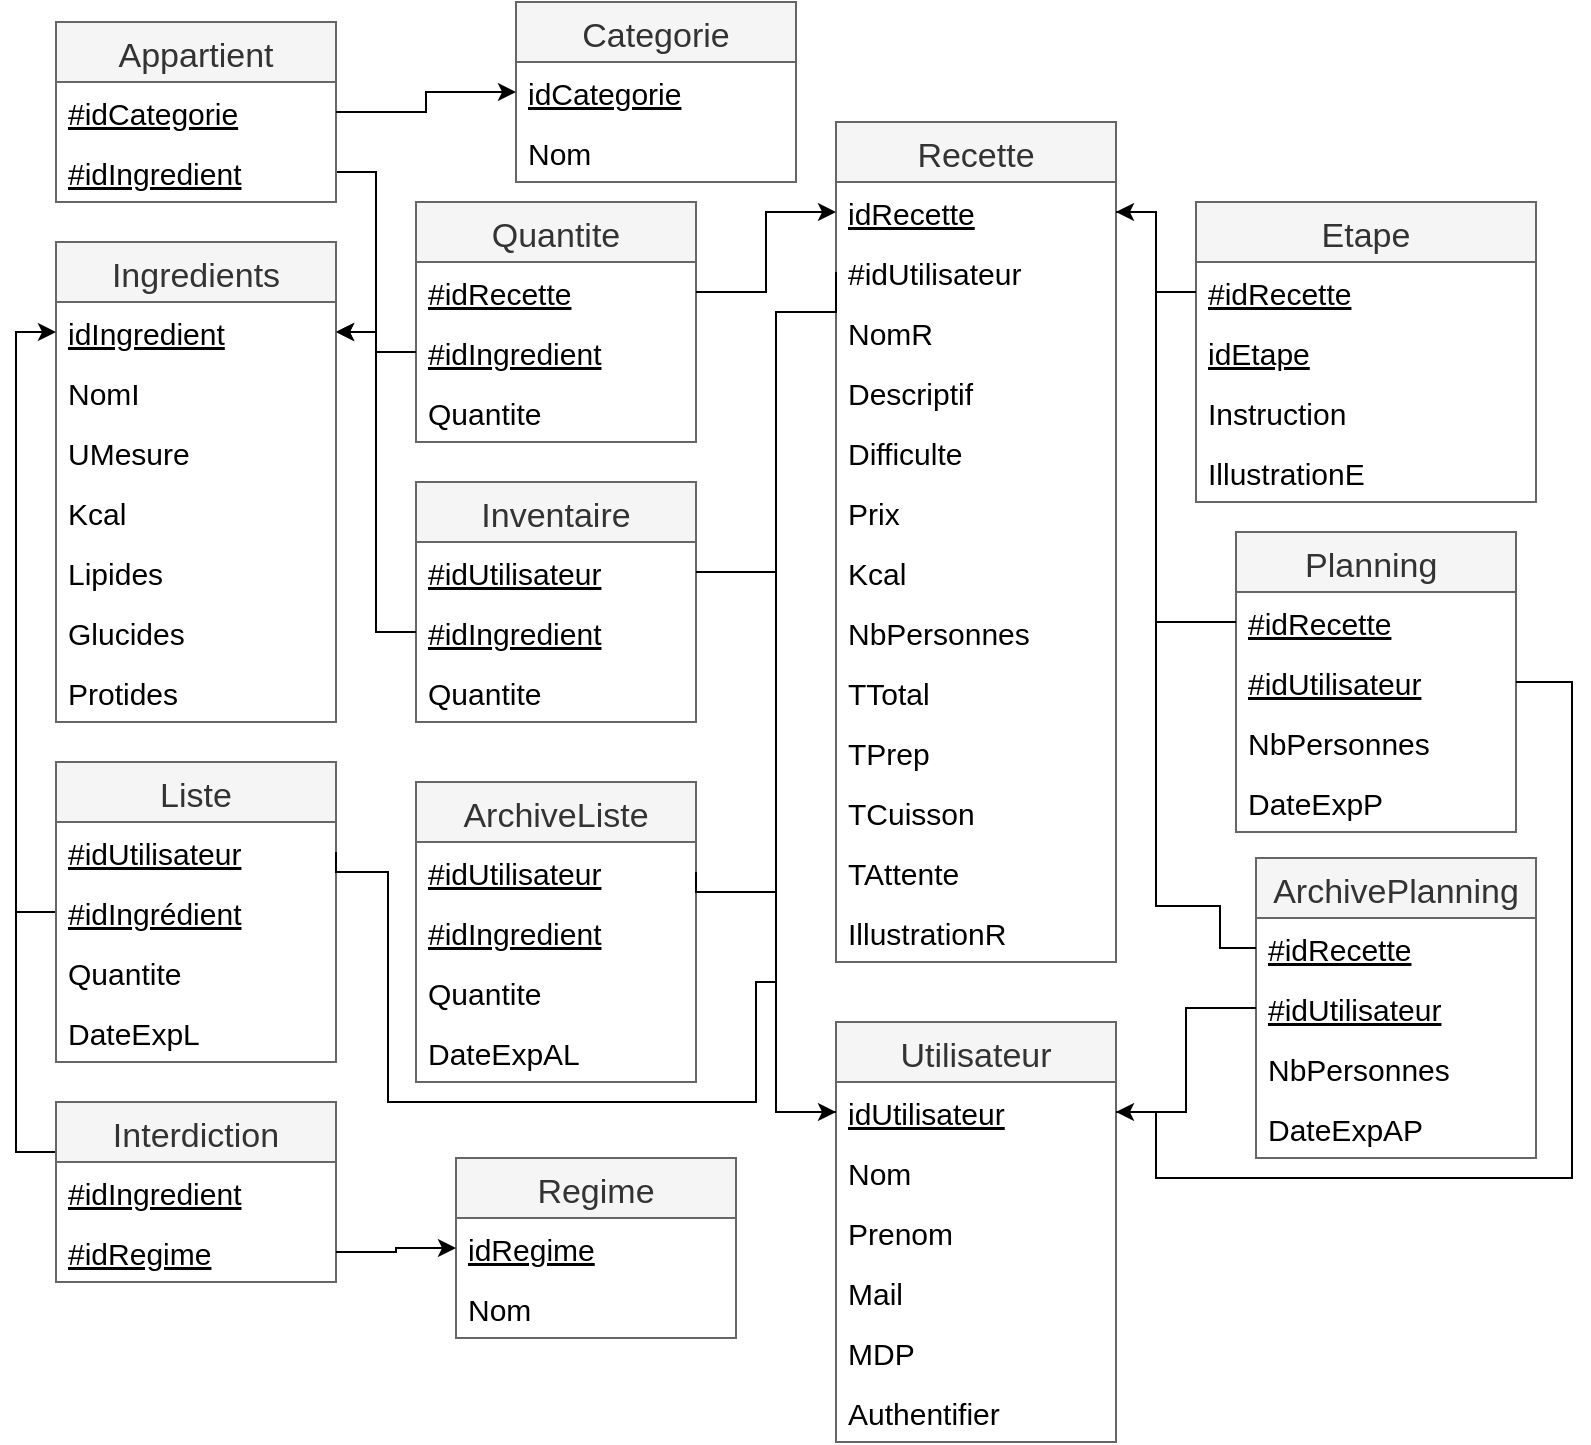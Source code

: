 <mxfile version="15.8.8" type="device"><diagram id="E-hU6hzpSoUjEHHNm-9T" name="Page-1"><mxGraphModel dx="818" dy="759" grid="1" gridSize="10" guides="1" tooltips="1" connect="1" arrows="1" fold="1" page="1" pageScale="1" pageWidth="827" pageHeight="1169" math="0" shadow="0"><root><mxCell id="0"/><mxCell id="1" parent="0"/><mxCell id="R9ROiNxhGMMWgIRr9aR7-1" value="Recette" style="swimlane;fontStyle=0;childLayout=stackLayout;horizontal=1;startSize=30;horizontalStack=0;resizeParent=1;resizeParentMax=0;resizeLast=0;collapsible=1;marginBottom=0;fontSize=17;fillColor=#f5f5f5;strokeColor=#666666;fontColor=#333333;verticalAlign=middle;" parent="1" vertex="1"><mxGeometry x="1270" y="320" width="140" height="420" as="geometry"/></mxCell><mxCell id="R9ROiNxhGMMWgIRr9aR7-2" value="idRecette" style="text;strokeColor=none;fillColor=none;align=left;verticalAlign=middle;spacingLeft=4;spacingRight=4;overflow=hidden;points=[[0,0.5],[1,0.5]];portConstraint=eastwest;rotatable=0;fontSize=15;fontStyle=4" parent="R9ROiNxhGMMWgIRr9aR7-1" vertex="1"><mxGeometry y="30" width="140" height="30" as="geometry"/></mxCell><mxCell id="R9ROiNxhGMMWgIRr9aR7-3" value="#idUtilisateur" style="text;strokeColor=none;fillColor=none;align=left;verticalAlign=middle;spacingLeft=4;spacingRight=4;overflow=hidden;points=[[0,0.5],[1,0.5]];portConstraint=eastwest;rotatable=0;fontSize=15;fontStyle=0" parent="R9ROiNxhGMMWgIRr9aR7-1" vertex="1"><mxGeometry y="60" width="140" height="30" as="geometry"/></mxCell><mxCell id="qrRDtzxwxjEOTAIjr0tG-18" value="NomR" style="text;strokeColor=none;fillColor=none;align=left;verticalAlign=middle;spacingLeft=4;spacingRight=4;overflow=hidden;points=[[0,0.5],[1,0.5]];portConstraint=eastwest;rotatable=0;fontSize=15;" parent="R9ROiNxhGMMWgIRr9aR7-1" vertex="1"><mxGeometry y="90" width="140" height="30" as="geometry"/></mxCell><mxCell id="R9ROiNxhGMMWgIRr9aR7-4" value="Descriptif" style="text;strokeColor=none;fillColor=none;align=left;verticalAlign=middle;spacingLeft=4;spacingRight=4;overflow=hidden;points=[[0,0.5],[1,0.5]];portConstraint=eastwest;rotatable=0;fontSize=15;" parent="R9ROiNxhGMMWgIRr9aR7-1" vertex="1"><mxGeometry y="120" width="140" height="30" as="geometry"/></mxCell><mxCell id="R9ROiNxhGMMWgIRr9aR7-5" value="Difficulte" style="text;strokeColor=none;fillColor=none;align=left;verticalAlign=middle;spacingLeft=4;spacingRight=4;overflow=hidden;points=[[0,0.5],[1,0.5]];portConstraint=eastwest;rotatable=0;fontSize=15;" parent="R9ROiNxhGMMWgIRr9aR7-1" vertex="1"><mxGeometry y="150" width="140" height="30" as="geometry"/></mxCell><mxCell id="qrRDtzxwxjEOTAIjr0tG-1" value="Prix" style="text;strokeColor=none;fillColor=none;align=left;verticalAlign=middle;spacingLeft=4;spacingRight=4;overflow=hidden;points=[[0,0.5],[1,0.5]];portConstraint=eastwest;rotatable=0;fontSize=15;" parent="R9ROiNxhGMMWgIRr9aR7-1" vertex="1"><mxGeometry y="180" width="140" height="30" as="geometry"/></mxCell><mxCell id="DrwHj-X82_qMJJGmL0jB-1" value="Kcal" style="text;strokeColor=none;fillColor=none;align=left;verticalAlign=middle;spacingLeft=4;spacingRight=4;overflow=hidden;points=[[0,0.5],[1,0.5]];portConstraint=eastwest;rotatable=0;fontSize=15;" parent="R9ROiNxhGMMWgIRr9aR7-1" vertex="1"><mxGeometry y="210" width="140" height="30" as="geometry"/></mxCell><mxCell id="R9ROiNxhGMMWgIRr9aR7-6" value="NbPersonnes" style="text;strokeColor=none;fillColor=none;align=left;verticalAlign=middle;spacingLeft=4;spacingRight=4;overflow=hidden;points=[[0,0.5],[1,0.5]];portConstraint=eastwest;rotatable=0;fontSize=15;" parent="R9ROiNxhGMMWgIRr9aR7-1" vertex="1"><mxGeometry y="240" width="140" height="30" as="geometry"/></mxCell><mxCell id="qrRDtzxwxjEOTAIjr0tG-19" value="TTotal" style="text;strokeColor=none;fillColor=none;align=left;verticalAlign=middle;spacingLeft=4;spacingRight=4;overflow=hidden;points=[[0,0.5],[1,0.5]];portConstraint=eastwest;rotatable=0;fontSize=15;" parent="R9ROiNxhGMMWgIRr9aR7-1" vertex="1"><mxGeometry y="270" width="140" height="30" as="geometry"/></mxCell><mxCell id="pG26hiUAkaqv2ZFP1yvZ-1" value="TPrep" style="text;strokeColor=none;fillColor=none;align=left;verticalAlign=middle;spacingLeft=4;spacingRight=4;overflow=hidden;points=[[0,0.5],[1,0.5]];portConstraint=eastwest;rotatable=0;fontSize=15;" parent="R9ROiNxhGMMWgIRr9aR7-1" vertex="1"><mxGeometry y="300" width="140" height="30" as="geometry"/></mxCell><mxCell id="R9ROiNxhGMMWgIRr9aR7-8" value="TCuisson" style="text;strokeColor=none;fillColor=none;align=left;verticalAlign=middle;spacingLeft=4;spacingRight=4;overflow=hidden;points=[[0,0.5],[1,0.5]];portConstraint=eastwest;rotatable=0;fontSize=15;" parent="R9ROiNxhGMMWgIRr9aR7-1" vertex="1"><mxGeometry y="330" width="140" height="30" as="geometry"/></mxCell><mxCell id="R9ROiNxhGMMWgIRr9aR7-9" value="TAttente" style="text;strokeColor=none;fillColor=none;align=left;verticalAlign=middle;spacingLeft=4;spacingRight=4;overflow=hidden;points=[[0,0.5],[1,0.5]];portConstraint=eastwest;rotatable=0;fontSize=15;" parent="R9ROiNxhGMMWgIRr9aR7-1" vertex="1"><mxGeometry y="360" width="140" height="30" as="geometry"/></mxCell><mxCell id="R9ROiNxhGMMWgIRr9aR7-10" value="IllustrationR" style="text;strokeColor=none;fillColor=none;align=left;verticalAlign=middle;spacingLeft=4;spacingRight=4;overflow=hidden;points=[[0,0.5],[1,0.5]];portConstraint=eastwest;rotatable=0;fontSize=15;" parent="R9ROiNxhGMMWgIRr9aR7-1" vertex="1"><mxGeometry y="390" width="140" height="30" as="geometry"/></mxCell><mxCell id="R9ROiNxhGMMWgIRr9aR7-11" value="Etape" style="swimlane;fontStyle=0;childLayout=stackLayout;horizontal=1;startSize=30;horizontalStack=0;resizeParent=1;resizeParentMax=0;resizeLast=0;collapsible=1;marginBottom=0;fontSize=17;strokeColor=#666666;fillColor=#f5f5f5;verticalAlign=middle;fontColor=#333333;" parent="1" vertex="1"><mxGeometry x="1450" y="360" width="170" height="150" as="geometry"><mxRectangle x="460" y="140" width="100" height="30" as="alternateBounds"/></mxGeometry></mxCell><mxCell id="R9ROiNxhGMMWgIRr9aR7-12" value="#idRecette" style="text;strokeColor=none;fillColor=none;align=left;verticalAlign=middle;spacingLeft=4;spacingRight=4;overflow=hidden;points=[[0,0.5],[1,0.5]];portConstraint=eastwest;rotatable=0;fontSize=15;fontStyle=4" parent="R9ROiNxhGMMWgIRr9aR7-11" vertex="1"><mxGeometry y="30" width="170" height="30" as="geometry"/></mxCell><mxCell id="R9ROiNxhGMMWgIRr9aR7-13" value="idEtape" style="text;strokeColor=none;fillColor=none;align=left;verticalAlign=middle;spacingLeft=4;spacingRight=4;overflow=hidden;points=[[0,0.5],[1,0.5]];portConstraint=eastwest;rotatable=0;fontSize=15;fontStyle=4" parent="R9ROiNxhGMMWgIRr9aR7-11" vertex="1"><mxGeometry y="60" width="170" height="30" as="geometry"/></mxCell><mxCell id="R9ROiNxhGMMWgIRr9aR7-14" value="Instruction" style="text;strokeColor=none;fillColor=none;align=left;verticalAlign=middle;spacingLeft=4;spacingRight=4;overflow=hidden;points=[[0,0.5],[1,0.5]];portConstraint=eastwest;rotatable=0;fontSize=15;" parent="R9ROiNxhGMMWgIRr9aR7-11" vertex="1"><mxGeometry y="90" width="170" height="30" as="geometry"/></mxCell><mxCell id="R9ROiNxhGMMWgIRr9aR7-15" value="IllustrationE" style="text;strokeColor=none;fillColor=none;align=left;verticalAlign=middle;spacingLeft=4;spacingRight=4;overflow=hidden;points=[[0,0.5],[1,0.5]];portConstraint=eastwest;rotatable=0;fontSize=15;" parent="R9ROiNxhGMMWgIRr9aR7-11" vertex="1"><mxGeometry y="120" width="170" height="30" as="geometry"/></mxCell><mxCell id="T2G26RBpxYibr4IMDK-o-27" style="edgeStyle=orthogonalEdgeStyle;rounded=0;orthogonalLoop=1;jettySize=auto;html=1;entryX=1;entryY=0.5;entryDx=0;entryDy=0;endArrow=none;endFill=0;startArrow=classic;startFill=1;exitX=1;exitY=0.5;exitDx=0;exitDy=0;" parent="1" source="R9ROiNxhGMMWgIRr9aR7-17" target="T2G26RBpxYibr4IMDK-o-26" edge="1"><mxGeometry relative="1" as="geometry"><Array as="points"><mxPoint x="1040" y="425"/><mxPoint x="1040" y="345"/></Array></mxGeometry></mxCell><mxCell id="R9ROiNxhGMMWgIRr9aR7-16" value="Ingredients" style="swimlane;fontStyle=0;childLayout=stackLayout;horizontal=1;startSize=30;horizontalStack=0;resizeParent=1;resizeParentMax=0;resizeLast=0;collapsible=1;marginBottom=0;rounded=0;shadow=0;labelBorderColor=none;sketch=0;fontSize=17;strokeColor=#666666;fillColor=#f5f5f5;verticalAlign=middle;fontColor=#333333;" parent="1" vertex="1"><mxGeometry x="880" y="380" width="140" height="240" as="geometry"/></mxCell><mxCell id="R9ROiNxhGMMWgIRr9aR7-17" value="idIngredient" style="text;strokeColor=none;fillColor=none;align=left;verticalAlign=middle;spacingLeft=4;spacingRight=4;overflow=hidden;points=[[0,0.5],[1,0.5]];portConstraint=eastwest;rotatable=0;rounded=0;shadow=0;labelBorderColor=none;sketch=0;fontSize=15;fontStyle=4" parent="R9ROiNxhGMMWgIRr9aR7-16" vertex="1"><mxGeometry y="30" width="140" height="30" as="geometry"/></mxCell><mxCell id="R9ROiNxhGMMWgIRr9aR7-18" value="NomI" style="text;strokeColor=none;fillColor=none;align=left;verticalAlign=middle;spacingLeft=4;spacingRight=4;overflow=hidden;points=[[0,0.5],[1,0.5]];portConstraint=eastwest;rotatable=0;rounded=0;shadow=0;labelBorderColor=none;sketch=0;fontSize=15;" parent="R9ROiNxhGMMWgIRr9aR7-16" vertex="1"><mxGeometry y="60" width="140" height="30" as="geometry"/></mxCell><mxCell id="qrRDtzxwxjEOTAIjr0tG-20" value="UMesure" style="text;strokeColor=none;fillColor=none;align=left;verticalAlign=middle;spacingLeft=4;spacingRight=4;overflow=hidden;points=[[0,0.5],[1,0.5]];portConstraint=eastwest;rotatable=0;rounded=0;shadow=0;labelBorderColor=none;sketch=0;fontSize=15;" parent="R9ROiNxhGMMWgIRr9aR7-16" vertex="1"><mxGeometry y="90" width="140" height="30" as="geometry"/></mxCell><mxCell id="R9ROiNxhGMMWgIRr9aR7-20" value="Kcal" style="text;strokeColor=none;fillColor=none;align=left;verticalAlign=middle;spacingLeft=4;spacingRight=4;overflow=hidden;points=[[0,0.5],[1,0.5]];portConstraint=eastwest;rotatable=0;rounded=0;shadow=0;labelBorderColor=none;sketch=0;fontSize=15;" parent="R9ROiNxhGMMWgIRr9aR7-16" vertex="1"><mxGeometry y="120" width="140" height="30" as="geometry"/></mxCell><mxCell id="R9ROiNxhGMMWgIRr9aR7-21" value="Lipides" style="text;strokeColor=none;fillColor=none;align=left;verticalAlign=middle;spacingLeft=4;spacingRight=4;overflow=hidden;points=[[0,0.5],[1,0.5]];portConstraint=eastwest;rotatable=0;rounded=0;shadow=0;labelBorderColor=none;sketch=0;fontSize=15;" parent="R9ROiNxhGMMWgIRr9aR7-16" vertex="1"><mxGeometry y="150" width="140" height="30" as="geometry"/></mxCell><mxCell id="R9ROiNxhGMMWgIRr9aR7-22" value="Glucides" style="text;strokeColor=none;fillColor=none;align=left;verticalAlign=middle;spacingLeft=4;spacingRight=4;overflow=hidden;points=[[0,0.5],[1,0.5]];portConstraint=eastwest;rotatable=0;rounded=0;shadow=0;labelBorderColor=none;sketch=0;fontSize=15;" parent="R9ROiNxhGMMWgIRr9aR7-16" vertex="1"><mxGeometry y="180" width="140" height="30" as="geometry"/></mxCell><mxCell id="R9ROiNxhGMMWgIRr9aR7-23" value="Protides" style="text;strokeColor=none;fillColor=none;align=left;verticalAlign=middle;spacingLeft=4;spacingRight=4;overflow=hidden;points=[[0,0.5],[1,0.5]];portConstraint=eastwest;rotatable=0;rounded=0;shadow=0;labelBorderColor=none;sketch=0;fontSize=15;" parent="R9ROiNxhGMMWgIRr9aR7-16" vertex="1"><mxGeometry y="210" width="140" height="30" as="geometry"/></mxCell><mxCell id="R9ROiNxhGMMWgIRr9aR7-24" value="Quantite" style="swimlane;fontStyle=0;childLayout=stackLayout;horizontal=1;startSize=30;horizontalStack=0;resizeParent=1;resizeParentMax=0;resizeLast=0;collapsible=1;marginBottom=0;rounded=0;shadow=0;labelBorderColor=none;sketch=0;fontSize=17;strokeColor=#666666;fillColor=#f5f5f5;verticalAlign=middle;fontColor=#333333;" parent="1" vertex="1"><mxGeometry x="1060" y="360" width="140" height="120" as="geometry"/></mxCell><mxCell id="R9ROiNxhGMMWgIRr9aR7-25" value="#idRecette" style="text;strokeColor=none;fillColor=none;align=left;verticalAlign=middle;spacingLeft=4;spacingRight=4;overflow=hidden;points=[[0,0.5],[1,0.5]];portConstraint=eastwest;rotatable=0;rounded=0;shadow=0;labelBorderColor=none;sketch=0;fontSize=15;fontStyle=4" parent="R9ROiNxhGMMWgIRr9aR7-24" vertex="1"><mxGeometry y="30" width="140" height="30" as="geometry"/></mxCell><mxCell id="R9ROiNxhGMMWgIRr9aR7-26" value="#idIngredient" style="text;strokeColor=none;fillColor=none;align=left;verticalAlign=middle;spacingLeft=4;spacingRight=4;overflow=hidden;points=[[0,0.5],[1,0.5]];portConstraint=eastwest;rotatable=0;rounded=0;shadow=0;labelBorderColor=none;sketch=0;fontSize=15;fontStyle=4" parent="R9ROiNxhGMMWgIRr9aR7-24" vertex="1"><mxGeometry y="60" width="140" height="30" as="geometry"/></mxCell><mxCell id="R9ROiNxhGMMWgIRr9aR7-27" value="Quantite" style="text;strokeColor=none;fillColor=none;align=left;verticalAlign=middle;spacingLeft=4;spacingRight=4;overflow=hidden;points=[[0,0.5],[1,0.5]];portConstraint=eastwest;rotatable=0;rounded=0;shadow=0;labelBorderColor=none;sketch=0;fontSize=15;" parent="R9ROiNxhGMMWgIRr9aR7-24" vertex="1"><mxGeometry y="90" width="140" height="30" as="geometry"/></mxCell><mxCell id="R9ROiNxhGMMWgIRr9aR7-29" value="Utilisateur" style="swimlane;fontStyle=0;childLayout=stackLayout;horizontal=1;startSize=30;horizontalStack=0;resizeParent=1;resizeParentMax=0;resizeLast=0;collapsible=1;marginBottom=0;rounded=0;shadow=0;labelBorderColor=none;sketch=0;fontSize=17;strokeColor=#666666;fillColor=#f5f5f5;verticalAlign=middle;fontColor=#333333;" parent="1" vertex="1"><mxGeometry x="1270" y="770" width="140" height="210" as="geometry"/></mxCell><mxCell id="R9ROiNxhGMMWgIRr9aR7-30" value="idUtilisateur" style="text;strokeColor=none;fillColor=none;align=left;verticalAlign=middle;spacingLeft=4;spacingRight=4;overflow=hidden;points=[[0,0.5],[1,0.5]];portConstraint=eastwest;rotatable=0;rounded=1;shadow=0;labelBorderColor=none;sketch=0;fontSize=15;fontStyle=4" parent="R9ROiNxhGMMWgIRr9aR7-29" vertex="1"><mxGeometry y="30" width="140" height="30" as="geometry"/></mxCell><mxCell id="qrRDtzxwxjEOTAIjr0tG-16" value="Nom" style="text;strokeColor=none;fillColor=none;align=left;verticalAlign=middle;spacingLeft=4;spacingRight=4;overflow=hidden;points=[[0,0.5],[1,0.5]];portConstraint=eastwest;rotatable=0;rounded=1;shadow=0;labelBorderColor=none;sketch=0;fontSize=15;fontStyle=0" parent="R9ROiNxhGMMWgIRr9aR7-29" vertex="1"><mxGeometry y="60" width="140" height="30" as="geometry"/></mxCell><mxCell id="T2G26RBpxYibr4IMDK-o-10" value="Prenom" style="text;strokeColor=none;fillColor=none;align=left;verticalAlign=middle;spacingLeft=4;spacingRight=4;overflow=hidden;points=[[0,0.5],[1,0.5]];portConstraint=eastwest;rotatable=0;rounded=1;shadow=0;labelBorderColor=none;sketch=0;fontSize=15;fontStyle=0" parent="R9ROiNxhGMMWgIRr9aR7-29" vertex="1"><mxGeometry y="90" width="140" height="30" as="geometry"/></mxCell><mxCell id="R9ROiNxhGMMWgIRr9aR7-31" value="Mail" style="text;strokeColor=none;fillColor=none;align=left;verticalAlign=middle;spacingLeft=4;spacingRight=4;overflow=hidden;points=[[0,0.5],[1,0.5]];portConstraint=eastwest;rotatable=0;rounded=1;shadow=0;labelBorderColor=none;sketch=0;fontSize=15;" parent="R9ROiNxhGMMWgIRr9aR7-29" vertex="1"><mxGeometry y="120" width="140" height="30" as="geometry"/></mxCell><mxCell id="R9ROiNxhGMMWgIRr9aR7-32" value="MDP" style="text;strokeColor=none;fillColor=none;align=left;verticalAlign=middle;spacingLeft=4;spacingRight=4;overflow=hidden;points=[[0,0.5],[1,0.5]];portConstraint=eastwest;rotatable=0;rounded=1;shadow=0;labelBorderColor=none;sketch=0;fontSize=15;" parent="R9ROiNxhGMMWgIRr9aR7-29" vertex="1"><mxGeometry y="150" width="140" height="30" as="geometry"/></mxCell><mxCell id="BjFn6_U_0Pm3Cv5e5DpR-1" value="Authentifier" style="text;strokeColor=none;fillColor=none;align=left;verticalAlign=middle;spacingLeft=4;spacingRight=4;overflow=hidden;points=[[0,0.5],[1,0.5]];portConstraint=eastwest;rotatable=0;rounded=1;shadow=0;labelBorderColor=none;sketch=0;fontSize=15;" vertex="1" parent="R9ROiNxhGMMWgIRr9aR7-29"><mxGeometry y="180" width="140" height="30" as="geometry"/></mxCell><mxCell id="R9ROiNxhGMMWgIRr9aR7-33" value="" style="endArrow=none;html=1;rounded=0;fontSize=17;exitX=1;exitY=0.5;exitDx=0;exitDy=0;entryX=0;entryY=0.5;entryDx=0;entryDy=0;edgeStyle=orthogonalEdgeStyle;startArrow=classic;startFill=1;" parent="1" source="R9ROiNxhGMMWgIRr9aR7-17" target="R9ROiNxhGMMWgIRr9aR7-26" edge="1"><mxGeometry width="50" height="50" relative="1" as="geometry"><mxPoint x="1420" y="470" as="sourcePoint"/><mxPoint x="1470" y="420" as="targetPoint"/></mxGeometry></mxCell><mxCell id="R9ROiNxhGMMWgIRr9aR7-34" value="" style="endArrow=classic;html=1;rounded=0;fontSize=17;entryX=0;entryY=0.5;entryDx=0;entryDy=0;exitX=1;exitY=0.5;exitDx=0;exitDy=0;edgeStyle=orthogonalEdgeStyle;endFill=1;" parent="1" source="R9ROiNxhGMMWgIRr9aR7-25" target="R9ROiNxhGMMWgIRr9aR7-2" edge="1"><mxGeometry width="50" height="50" relative="1" as="geometry"><mxPoint x="1420" y="470" as="sourcePoint"/><mxPoint x="1410" y="505" as="targetPoint"/></mxGeometry></mxCell><mxCell id="R9ROiNxhGMMWgIRr9aR7-35" value="Planning " style="swimlane;fontStyle=0;childLayout=stackLayout;horizontal=1;startSize=30;horizontalStack=0;resizeParent=1;resizeParentMax=0;resizeLast=0;collapsible=1;marginBottom=0;rounded=0;shadow=0;labelBorderColor=none;sketch=0;fontSize=17;strokeColor=#666666;fillColor=#f5f5f5;verticalAlign=middle;fontColor=#333333;" parent="1" vertex="1"><mxGeometry x="1470" y="525" width="140" height="150" as="geometry"/></mxCell><mxCell id="R9ROiNxhGMMWgIRr9aR7-36" value="#idRecette" style="text;strokeColor=none;fillColor=none;align=left;verticalAlign=middle;spacingLeft=4;spacingRight=4;overflow=hidden;points=[[0,0.5],[1,0.5]];portConstraint=eastwest;rotatable=0;rounded=1;shadow=0;labelBorderColor=none;sketch=0;fontSize=15;fontStyle=4" parent="R9ROiNxhGMMWgIRr9aR7-35" vertex="1"><mxGeometry y="30" width="140" height="30" as="geometry"/></mxCell><mxCell id="R9ROiNxhGMMWgIRr9aR7-37" value="#idUtilisateur" style="text;strokeColor=none;fillColor=none;align=left;verticalAlign=middle;spacingLeft=4;spacingRight=4;overflow=hidden;points=[[0,0.5],[1,0.5]];portConstraint=eastwest;rotatable=0;rounded=1;shadow=0;labelBorderColor=none;sketch=0;fontSize=15;fontStyle=4" parent="R9ROiNxhGMMWgIRr9aR7-35" vertex="1"><mxGeometry y="60" width="140" height="30" as="geometry"/></mxCell><mxCell id="R9ROiNxhGMMWgIRr9aR7-38" value="NbPersonnes" style="text;strokeColor=none;fillColor=none;align=left;verticalAlign=middle;spacingLeft=4;spacingRight=4;overflow=hidden;points=[[0,0.5],[1,0.5]];portConstraint=eastwest;rotatable=0;rounded=1;shadow=0;labelBorderColor=none;sketch=0;fontSize=15;" parent="R9ROiNxhGMMWgIRr9aR7-35" vertex="1"><mxGeometry y="90" width="140" height="30" as="geometry"/></mxCell><mxCell id="R9ROiNxhGMMWgIRr9aR7-39" value="DateExpP" style="text;strokeColor=none;fillColor=none;align=left;verticalAlign=middle;spacingLeft=4;spacingRight=4;overflow=hidden;points=[[0,0.5],[1,0.5]];portConstraint=eastwest;rotatable=0;rounded=1;shadow=0;labelBorderColor=none;sketch=0;fontSize=15;" parent="R9ROiNxhGMMWgIRr9aR7-35" vertex="1"><mxGeometry y="120" width="140" height="30" as="geometry"/></mxCell><mxCell id="R9ROiNxhGMMWgIRr9aR7-40" value="Inventaire" style="swimlane;fontStyle=0;childLayout=stackLayout;horizontal=1;startSize=30;horizontalStack=0;resizeParent=1;resizeParentMax=0;resizeLast=0;collapsible=1;marginBottom=0;rounded=0;shadow=0;labelBorderColor=none;sketch=0;fontSize=17;strokeColor=#666666;fillColor=#f5f5f5;verticalAlign=middle;arcSize=11;fontColor=#333333;" parent="1" vertex="1"><mxGeometry x="1060" y="500" width="140" height="120" as="geometry"/></mxCell><mxCell id="R9ROiNxhGMMWgIRr9aR7-41" value="#idUtilisateur" style="text;strokeColor=none;fillColor=none;align=left;verticalAlign=middle;spacingLeft=4;spacingRight=4;overflow=hidden;points=[[0,0.5],[1,0.5]];portConstraint=eastwest;rotatable=0;rounded=1;shadow=0;labelBorderColor=none;sketch=0;fontSize=15;fontStyle=4" parent="R9ROiNxhGMMWgIRr9aR7-40" vertex="1"><mxGeometry y="30" width="140" height="30" as="geometry"/></mxCell><mxCell id="R9ROiNxhGMMWgIRr9aR7-42" value="#idIngredient" style="text;strokeColor=none;fillColor=none;align=left;verticalAlign=middle;spacingLeft=4;spacingRight=4;overflow=hidden;points=[[0,0.5],[1,0.5]];portConstraint=eastwest;rotatable=0;rounded=1;shadow=0;labelBorderColor=none;sketch=0;fontSize=15;fontStyle=4" parent="R9ROiNxhGMMWgIRr9aR7-40" vertex="1"><mxGeometry y="60" width="140" height="30" as="geometry"/></mxCell><mxCell id="BjFn6_U_0Pm3Cv5e5DpR-2" value="Quantite" style="text;strokeColor=none;fillColor=none;align=left;verticalAlign=middle;spacingLeft=4;spacingRight=4;overflow=hidden;points=[[0,0.5],[1,0.5]];portConstraint=eastwest;rotatable=0;rounded=1;shadow=0;labelBorderColor=none;sketch=0;fontSize=15;fontStyle=0" vertex="1" parent="R9ROiNxhGMMWgIRr9aR7-40"><mxGeometry y="90" width="140" height="30" as="geometry"/></mxCell><mxCell id="R9ROiNxhGMMWgIRr9aR7-44" value="ArchiveListe" style="swimlane;fontStyle=0;childLayout=stackLayout;horizontal=1;startSize=30;horizontalStack=0;resizeParent=1;resizeParentMax=0;resizeLast=0;collapsible=1;marginBottom=0;rounded=0;shadow=0;labelBorderColor=none;sketch=0;fontSize=17;strokeColor=#666666;fillColor=#f5f5f5;verticalAlign=middle;fontColor=#333333;" parent="1" vertex="1"><mxGeometry x="1060" y="650" width="140" height="150" as="geometry"/></mxCell><mxCell id="R9ROiNxhGMMWgIRr9aR7-45" value="#idUtilisateur" style="text;strokeColor=none;fillColor=none;align=left;verticalAlign=middle;spacingLeft=4;spacingRight=4;overflow=hidden;points=[[0,0.5],[1,0.5]];portConstraint=eastwest;rotatable=0;rounded=1;shadow=0;labelBorderColor=none;sketch=0;fontSize=15;fontStyle=4" parent="R9ROiNxhGMMWgIRr9aR7-44" vertex="1"><mxGeometry y="30" width="140" height="30" as="geometry"/></mxCell><mxCell id="R9ROiNxhGMMWgIRr9aR7-46" value="#idIngredient" style="text;strokeColor=none;fillColor=none;align=left;verticalAlign=middle;spacingLeft=4;spacingRight=4;overflow=hidden;points=[[0,0.5],[1,0.5]];portConstraint=eastwest;rotatable=0;rounded=1;shadow=0;labelBorderColor=none;sketch=0;fontSize=15;fontStyle=4" parent="R9ROiNxhGMMWgIRr9aR7-44" vertex="1"><mxGeometry y="60" width="140" height="30" as="geometry"/></mxCell><mxCell id="BjFn6_U_0Pm3Cv5e5DpR-4" value="Quantite" style="text;strokeColor=none;fillColor=none;align=left;verticalAlign=middle;spacingLeft=4;spacingRight=4;overflow=hidden;points=[[0,0.5],[1,0.5]];portConstraint=eastwest;rotatable=0;rounded=1;shadow=0;labelBorderColor=none;sketch=0;fontSize=15;" vertex="1" parent="R9ROiNxhGMMWgIRr9aR7-44"><mxGeometry y="90" width="140" height="30" as="geometry"/></mxCell><mxCell id="R9ROiNxhGMMWgIRr9aR7-48" value="DateExpAL" style="text;strokeColor=none;fillColor=none;align=left;verticalAlign=middle;spacingLeft=4;spacingRight=4;overflow=hidden;points=[[0,0.5],[1,0.5]];portConstraint=eastwest;rotatable=0;rounded=1;shadow=0;labelBorderColor=none;sketch=0;fontSize=15;" parent="R9ROiNxhGMMWgIRr9aR7-44" vertex="1"><mxGeometry y="120" width="140" height="30" as="geometry"/></mxCell><mxCell id="R9ROiNxhGMMWgIRr9aR7-49" value="ArchivePlanning" style="swimlane;fontStyle=0;childLayout=stackLayout;horizontal=1;startSize=30;horizontalStack=0;resizeParent=1;resizeParentMax=0;resizeLast=0;collapsible=1;marginBottom=0;rounded=0;shadow=0;labelBorderColor=none;sketch=0;fontSize=17;strokeColor=#666666;fillColor=#f5f5f5;verticalAlign=middle;fontColor=#333333;" parent="1" vertex="1"><mxGeometry x="1480" y="688" width="140" height="150" as="geometry"/></mxCell><mxCell id="R9ROiNxhGMMWgIRr9aR7-50" value="#idRecette" style="text;strokeColor=none;fillColor=none;align=left;verticalAlign=middle;spacingLeft=4;spacingRight=4;overflow=hidden;points=[[0,0.5],[1,0.5]];portConstraint=eastwest;rotatable=0;rounded=1;shadow=0;labelBorderColor=none;sketch=0;fontSize=15;fontStyle=4" parent="R9ROiNxhGMMWgIRr9aR7-49" vertex="1"><mxGeometry y="30" width="140" height="30" as="geometry"/></mxCell><mxCell id="R9ROiNxhGMMWgIRr9aR7-51" value="#idUtilisateur" style="text;strokeColor=none;fillColor=none;align=left;verticalAlign=middle;spacingLeft=4;spacingRight=4;overflow=hidden;points=[[0,0.5],[1,0.5]];portConstraint=eastwest;rotatable=0;rounded=1;shadow=0;labelBorderColor=none;sketch=0;fontSize=15;fontStyle=4" parent="R9ROiNxhGMMWgIRr9aR7-49" vertex="1"><mxGeometry y="60" width="140" height="30" as="geometry"/></mxCell><mxCell id="R9ROiNxhGMMWgIRr9aR7-52" value="NbPersonnes" style="text;strokeColor=none;fillColor=none;align=left;verticalAlign=middle;spacingLeft=4;spacingRight=4;overflow=hidden;points=[[0,0.5],[1,0.5]];portConstraint=eastwest;rotatable=0;rounded=1;shadow=0;labelBorderColor=none;sketch=0;fontSize=15;" parent="R9ROiNxhGMMWgIRr9aR7-49" vertex="1"><mxGeometry y="90" width="140" height="30" as="geometry"/></mxCell><mxCell id="R9ROiNxhGMMWgIRr9aR7-53" value="DateExpAP" style="text;strokeColor=none;fillColor=none;align=left;verticalAlign=middle;spacingLeft=4;spacingRight=4;overflow=hidden;points=[[0,0.5],[1,0.5]];portConstraint=eastwest;rotatable=0;rounded=1;shadow=0;labelBorderColor=none;sketch=0;fontSize=15;" parent="R9ROiNxhGMMWgIRr9aR7-49" vertex="1"><mxGeometry y="120" width="140" height="30" as="geometry"/></mxCell><mxCell id="R9ROiNxhGMMWgIRr9aR7-54" style="edgeStyle=orthogonalEdgeStyle;rounded=0;orthogonalLoop=1;jettySize=auto;html=1;entryX=0;entryY=0.5;entryDx=0;entryDy=0;fontSize=17;startArrow=none;startFill=0;endArrow=classic;endFill=1;exitX=1;exitY=0.5;exitDx=0;exitDy=0;" parent="1" source="R9ROiNxhGMMWgIRr9aR7-41" target="R9ROiNxhGMMWgIRr9aR7-30" edge="1"><mxGeometry relative="1" as="geometry"><mxPoint x="1200" y="580" as="sourcePoint"/><Array as="points"><mxPoint x="1240" y="545"/><mxPoint x="1240" y="815"/></Array></mxGeometry></mxCell><mxCell id="R9ROiNxhGMMWgIRr9aR7-55" style="edgeStyle=orthogonalEdgeStyle;rounded=0;orthogonalLoop=1;jettySize=auto;html=1;exitX=0;exitY=0.5;exitDx=0;exitDy=0;fontSize=17;startArrow=none;startFill=0;endArrow=none;endFill=0;" parent="1" source="R9ROiNxhGMMWgIRr9aR7-42" edge="1"><mxGeometry relative="1" as="geometry"><mxPoint x="1040" y="430" as="targetPoint"/></mxGeometry></mxCell><mxCell id="R9ROiNxhGMMWgIRr9aR7-56" style="edgeStyle=orthogonalEdgeStyle;rounded=0;orthogonalLoop=1;jettySize=auto;html=1;exitX=0;exitY=0.5;exitDx=0;exitDy=0;fontSize=15;startArrow=none;startFill=0;endArrow=none;endFill=0;" parent="1" source="R9ROiNxhGMMWgIRr9aR7-3" edge="1"><mxGeometry relative="1" as="geometry"><mxPoint x="1240" y="710" as="targetPoint"/><Array as="points"><mxPoint x="1240" y="415"/></Array></mxGeometry></mxCell><mxCell id="R9ROiNxhGMMWgIRr9aR7-57" style="edgeStyle=orthogonalEdgeStyle;rounded=0;orthogonalLoop=1;jettySize=auto;html=1;exitX=1;exitY=0.5;exitDx=0;exitDy=0;fontSize=15;startArrow=none;startFill=0;endArrow=none;endFill=0;" parent="1" source="R9ROiNxhGMMWgIRr9aR7-45" edge="1"><mxGeometry relative="1" as="geometry"><mxPoint x="1240" y="720" as="targetPoint"/><Array as="points"><mxPoint x="1240" y="705"/></Array></mxGeometry></mxCell><mxCell id="R9ROiNxhGMMWgIRr9aR7-58" style="edgeStyle=orthogonalEdgeStyle;rounded=0;orthogonalLoop=1;jettySize=auto;html=1;entryX=1;entryY=0.5;entryDx=0;entryDy=0;fontSize=17;startArrow=none;startFill=0;endArrow=classic;endFill=1;" parent="1" source="R9ROiNxhGMMWgIRr9aR7-12" target="R9ROiNxhGMMWgIRr9aR7-2" edge="1"><mxGeometry relative="1" as="geometry"/></mxCell><mxCell id="R9ROiNxhGMMWgIRr9aR7-59" style="edgeStyle=orthogonalEdgeStyle;rounded=0;orthogonalLoop=1;jettySize=auto;html=1;exitX=1;exitY=0.5;exitDx=0;exitDy=0;fontSize=17;startArrow=none;startFill=0;endArrow=classic;endFill=1;entryX=1;entryY=0.5;entryDx=0;entryDy=0;" parent="1" source="R9ROiNxhGMMWgIRr9aR7-37" target="R9ROiNxhGMMWgIRr9aR7-30" edge="1"><mxGeometry relative="1" as="geometry"><mxPoint x="1615" y="820" as="targetPoint"/><Array as="points"><mxPoint x="1638" y="600"/><mxPoint x="1638" y="848"/><mxPoint x="1430" y="848"/><mxPoint x="1430" y="815"/></Array></mxGeometry></mxCell><mxCell id="R9ROiNxhGMMWgIRr9aR7-60" style="edgeStyle=orthogonalEdgeStyle;rounded=0;orthogonalLoop=1;jettySize=auto;html=1;entryX=0;entryY=0.5;entryDx=0;entryDy=0;fontSize=17;startArrow=none;startFill=0;endArrow=none;endFill=0;" parent="1" source="R9ROiNxhGMMWgIRr9aR7-30" target="R9ROiNxhGMMWgIRr9aR7-51" edge="1"><mxGeometry relative="1" as="geometry"/></mxCell><mxCell id="R9ROiNxhGMMWgIRr9aR7-61" style="edgeStyle=orthogonalEdgeStyle;rounded=0;orthogonalLoop=1;jettySize=auto;html=1;entryX=0;entryY=0.5;entryDx=0;entryDy=0;fontSize=17;endArrow=classic;endFill=1;endSize=6;exitX=0;exitY=0.5;exitDx=0;exitDy=0;" parent="1" source="R9ROiNxhGMMWgIRr9aR7-64" target="R9ROiNxhGMMWgIRr9aR7-17" edge="1"><mxGeometry relative="1" as="geometry"/></mxCell><mxCell id="R9ROiNxhGMMWgIRr9aR7-62" value="Liste" style="swimlane;fontStyle=0;childLayout=stackLayout;horizontal=1;startSize=30;horizontalStack=0;resizeParent=1;resizeParentMax=0;resizeLast=0;collapsible=1;marginBottom=0;rounded=0;shadow=0;labelBorderColor=none;sketch=0;fontSize=17;strokeColor=#666666;fillColor=#f5f5f5;verticalAlign=middle;fontColor=#333333;" parent="1" vertex="1"><mxGeometry x="880" y="640" width="140" height="150" as="geometry"/></mxCell><mxCell id="R9ROiNxhGMMWgIRr9aR7-63" value="#idUtilisateur" style="text;strokeColor=none;fillColor=none;align=left;verticalAlign=middle;spacingLeft=4;spacingRight=4;overflow=hidden;points=[[0,0.5],[1,0.5]];portConstraint=eastwest;rotatable=0;rounded=1;shadow=0;labelBorderColor=none;sketch=0;fontSize=15;fontStyle=4" parent="R9ROiNxhGMMWgIRr9aR7-62" vertex="1"><mxGeometry y="30" width="140" height="30" as="geometry"/></mxCell><mxCell id="R9ROiNxhGMMWgIRr9aR7-64" value="#idIngrédient" style="text;strokeColor=none;fillColor=none;align=left;verticalAlign=middle;spacingLeft=4;spacingRight=4;overflow=hidden;points=[[0,0.5],[1,0.5]];portConstraint=eastwest;rotatable=0;rounded=1;shadow=0;labelBorderColor=none;sketch=0;fontSize=15;fontStyle=4" parent="R9ROiNxhGMMWgIRr9aR7-62" vertex="1"><mxGeometry y="60" width="140" height="30" as="geometry"/></mxCell><mxCell id="BjFn6_U_0Pm3Cv5e5DpR-3" value="Quantite" style="text;strokeColor=none;fillColor=none;align=left;verticalAlign=middle;spacingLeft=4;spacingRight=4;overflow=hidden;points=[[0,0.5],[1,0.5]];portConstraint=eastwest;rotatable=0;rounded=1;shadow=0;labelBorderColor=none;sketch=0;fontSize=15;" vertex="1" parent="R9ROiNxhGMMWgIRr9aR7-62"><mxGeometry y="90" width="140" height="30" as="geometry"/></mxCell><mxCell id="R9ROiNxhGMMWgIRr9aR7-66" value="DateExpL" style="text;strokeColor=none;fillColor=none;align=left;verticalAlign=middle;spacingLeft=4;spacingRight=4;overflow=hidden;points=[[0,0.5],[1,0.5]];portConstraint=eastwest;rotatable=0;rounded=1;shadow=0;labelBorderColor=none;sketch=0;fontSize=15;" parent="R9ROiNxhGMMWgIRr9aR7-62" vertex="1"><mxGeometry y="120" width="140" height="30" as="geometry"/></mxCell><mxCell id="R9ROiNxhGMMWgIRr9aR7-67" style="edgeStyle=orthogonalEdgeStyle;rounded=0;orthogonalLoop=1;jettySize=auto;html=1;entryX=1;entryY=0.5;entryDx=0;entryDy=0;fontSize=17;startArrow=none;startFill=0;endArrow=none;endFill=0;endSize=6;exitX=0;exitY=0.5;exitDx=0;exitDy=0;" parent="1" source="R9ROiNxhGMMWgIRr9aR7-30" target="R9ROiNxhGMMWgIRr9aR7-63" edge="1"><mxGeometry relative="1" as="geometry"><Array as="points"><mxPoint x="1240" y="815"/><mxPoint x="1240" y="750"/><mxPoint x="1230" y="750"/><mxPoint x="1230" y="810"/><mxPoint x="1046" y="810"/><mxPoint x="1046" y="695"/></Array></mxGeometry></mxCell><mxCell id="R9ROiNxhGMMWgIRr9aR7-68" style="edgeStyle=orthogonalEdgeStyle;rounded=0;orthogonalLoop=1;jettySize=auto;html=1;entryX=0;entryY=0.5;entryDx=0;entryDy=0;fontSize=17;startArrow=none;startFill=0;endArrow=none;endFill=0;endSize=6;" parent="1" source="R9ROiNxhGMMWgIRr9aR7-2" target="R9ROiNxhGMMWgIRr9aR7-50" edge="1"><mxGeometry relative="1" as="geometry"><Array as="points"><mxPoint x="1430" y="365"/><mxPoint x="1430" y="712"/><mxPoint x="1462" y="712"/><mxPoint x="1462" y="733"/></Array></mxGeometry></mxCell><mxCell id="R9ROiNxhGMMWgIRr9aR7-69" style="edgeStyle=orthogonalEdgeStyle;rounded=0;orthogonalLoop=1;jettySize=auto;html=1;entryX=0;entryY=0.5;entryDx=0;entryDy=0;fontSize=17;startArrow=none;startFill=0;endArrow=none;endFill=0;endSize=6;" parent="1" source="R9ROiNxhGMMWgIRr9aR7-2" target="R9ROiNxhGMMWgIRr9aR7-36" edge="1"><mxGeometry relative="1" as="geometry"><Array as="points"><mxPoint x="1430" y="365"/><mxPoint x="1430" y="570"/></Array></mxGeometry></mxCell><mxCell id="T2G26RBpxYibr4IMDK-o-1" value="Categorie" style="swimlane;fontStyle=0;childLayout=stackLayout;horizontal=1;startSize=30;horizontalStack=0;resizeParent=1;resizeParentMax=0;resizeLast=0;collapsible=1;marginBottom=0;rounded=0;shadow=0;labelBorderColor=none;sketch=0;fontSize=17;strokeColor=#666666;fillColor=#f5f5f5;verticalAlign=middle;fontColor=#333333;" parent="1" vertex="1"><mxGeometry x="1110" y="260" width="140" height="90" as="geometry"/></mxCell><mxCell id="T2G26RBpxYibr4IMDK-o-2" value="idCategorie" style="text;strokeColor=none;fillColor=none;align=left;verticalAlign=middle;spacingLeft=4;spacingRight=4;overflow=hidden;points=[[0,0.5],[1,0.5]];portConstraint=eastwest;rotatable=0;rounded=1;shadow=0;labelBorderColor=none;sketch=0;fontSize=15;fontStyle=4" parent="T2G26RBpxYibr4IMDK-o-1" vertex="1"><mxGeometry y="30" width="140" height="30" as="geometry"/></mxCell><mxCell id="T2G26RBpxYibr4IMDK-o-4" value="Nom" style="text;strokeColor=none;fillColor=none;align=left;verticalAlign=middle;spacingLeft=4;spacingRight=4;overflow=hidden;points=[[0,0.5],[1,0.5]];portConstraint=eastwest;rotatable=0;rounded=1;shadow=0;labelBorderColor=none;sketch=0;fontSize=15;fontStyle=0" parent="T2G26RBpxYibr4IMDK-o-1" vertex="1"><mxGeometry y="60" width="140" height="30" as="geometry"/></mxCell><mxCell id="T2G26RBpxYibr4IMDK-o-16" style="edgeStyle=orthogonalEdgeStyle;rounded=0;orthogonalLoop=1;jettySize=auto;html=1;endArrow=none;endFill=0;exitX=0;exitY=0.5;exitDx=0;exitDy=0;" parent="1" source="T2G26RBpxYibr4IMDK-o-15" edge="1"><mxGeometry relative="1" as="geometry"><mxPoint x="860" y="700" as="targetPoint"/><Array as="points"><mxPoint x="860" y="835"/></Array></mxGeometry></mxCell><mxCell id="T2G26RBpxYibr4IMDK-o-12" value="Interdiction" style="swimlane;fontStyle=0;childLayout=stackLayout;horizontal=1;startSize=30;horizontalStack=0;resizeParent=1;resizeParentMax=0;resizeLast=0;collapsible=1;marginBottom=0;rounded=0;shadow=0;labelBorderColor=none;sketch=0;fontSize=17;strokeColor=#666666;fillColor=#f5f5f5;verticalAlign=middle;fontColor=#333333;" parent="1" vertex="1"><mxGeometry x="880" y="810" width="140" height="90" as="geometry"/></mxCell><mxCell id="T2G26RBpxYibr4IMDK-o-15" value="#idIngredient" style="text;strokeColor=none;fillColor=none;align=left;verticalAlign=middle;spacingLeft=4;spacingRight=4;overflow=hidden;points=[[0,0.5],[1,0.5]];portConstraint=eastwest;rotatable=0;rounded=1;shadow=0;labelBorderColor=none;sketch=0;fontSize=15;fontStyle=4" parent="T2G26RBpxYibr4IMDK-o-12" vertex="1"><mxGeometry y="30" width="140" height="30" as="geometry"/></mxCell><mxCell id="T2G26RBpxYibr4IMDK-o-13" value="#idRegime" style="text;strokeColor=none;fillColor=none;align=left;verticalAlign=middle;spacingLeft=4;spacingRight=4;overflow=hidden;points=[[0,0.5],[1,0.5]];portConstraint=eastwest;rotatable=0;rounded=1;shadow=0;labelBorderColor=none;sketch=0;fontSize=15;fontStyle=4" parent="T2G26RBpxYibr4IMDK-o-12" vertex="1"><mxGeometry y="60" width="140" height="30" as="geometry"/></mxCell><mxCell id="T2G26RBpxYibr4IMDK-o-18" value="Regime" style="swimlane;fontStyle=0;childLayout=stackLayout;horizontal=1;startSize=30;horizontalStack=0;resizeParent=1;resizeParentMax=0;resizeLast=0;collapsible=1;marginBottom=0;rounded=0;shadow=0;labelBorderColor=none;sketch=0;fontSize=17;strokeColor=#666666;fillColor=#f5f5f5;verticalAlign=middle;fontColor=#333333;" parent="1" vertex="1"><mxGeometry x="1080" y="838" width="140" height="90" as="geometry"/></mxCell><mxCell id="T2G26RBpxYibr4IMDK-o-19" value="idRegime" style="text;strokeColor=none;fillColor=none;align=left;verticalAlign=middle;spacingLeft=4;spacingRight=4;overflow=hidden;points=[[0,0.5],[1,0.5]];portConstraint=eastwest;rotatable=0;rounded=1;shadow=0;labelBorderColor=none;sketch=0;fontSize=15;fontStyle=4" parent="T2G26RBpxYibr4IMDK-o-18" vertex="1"><mxGeometry y="30" width="140" height="30" as="geometry"/></mxCell><mxCell id="T2G26RBpxYibr4IMDK-o-30" value="Nom" style="text;strokeColor=none;fillColor=none;align=left;verticalAlign=middle;spacingLeft=4;spacingRight=4;overflow=hidden;points=[[0,0.5],[1,0.5]];portConstraint=eastwest;rotatable=0;rounded=1;shadow=0;labelBorderColor=none;sketch=0;fontSize=15;fontStyle=0" parent="T2G26RBpxYibr4IMDK-o-18" vertex="1"><mxGeometry y="60" width="140" height="30" as="geometry"/></mxCell><mxCell id="T2G26RBpxYibr4IMDK-o-21" style="edgeStyle=orthogonalEdgeStyle;rounded=0;orthogonalLoop=1;jettySize=auto;html=1;entryX=0;entryY=0.5;entryDx=0;entryDy=0;endArrow=classic;endFill=1;exitX=1;exitY=0.5;exitDx=0;exitDy=0;" parent="1" source="T2G26RBpxYibr4IMDK-o-13" target="T2G26RBpxYibr4IMDK-o-19" edge="1"><mxGeometry relative="1" as="geometry"/></mxCell><mxCell id="T2G26RBpxYibr4IMDK-o-24" value="Appartient" style="swimlane;fontStyle=0;childLayout=stackLayout;horizontal=1;startSize=30;horizontalStack=0;resizeParent=1;resizeParentMax=0;resizeLast=0;collapsible=1;marginBottom=0;rounded=0;shadow=0;labelBorderColor=none;sketch=0;fontSize=17;strokeColor=#666666;fillColor=#f5f5f5;verticalAlign=middle;fontColor=#333333;" parent="1" vertex="1"><mxGeometry x="880" y="270" width="140" height="90" as="geometry"/></mxCell><mxCell id="T2G26RBpxYibr4IMDK-o-25" value="#idCategorie" style="text;strokeColor=none;fillColor=none;align=left;verticalAlign=middle;spacingLeft=4;spacingRight=4;overflow=hidden;points=[[0,0.5],[1,0.5]];portConstraint=eastwest;rotatable=0;rounded=1;shadow=0;labelBorderColor=none;sketch=0;fontSize=15;fontStyle=4" parent="T2G26RBpxYibr4IMDK-o-24" vertex="1"><mxGeometry y="30" width="140" height="30" as="geometry"/></mxCell><mxCell id="T2G26RBpxYibr4IMDK-o-26" value="#idIngredient" style="text;strokeColor=none;fillColor=none;align=left;verticalAlign=middle;spacingLeft=4;spacingRight=4;overflow=hidden;points=[[0,0.5],[1,0.5]];portConstraint=eastwest;rotatable=0;rounded=1;shadow=0;labelBorderColor=none;sketch=0;fontSize=15;fontStyle=4" parent="T2G26RBpxYibr4IMDK-o-24" vertex="1"><mxGeometry y="60" width="140" height="30" as="geometry"/></mxCell><mxCell id="T2G26RBpxYibr4IMDK-o-28" style="edgeStyle=orthogonalEdgeStyle;rounded=0;orthogonalLoop=1;jettySize=auto;html=1;entryX=1;entryY=0.5;entryDx=0;entryDy=0;endArrow=none;endFill=0;startArrow=classic;startFill=1;" parent="1" source="T2G26RBpxYibr4IMDK-o-2" target="T2G26RBpxYibr4IMDK-o-25" edge="1"><mxGeometry relative="1" as="geometry"/></mxCell></root></mxGraphModel></diagram></mxfile>
